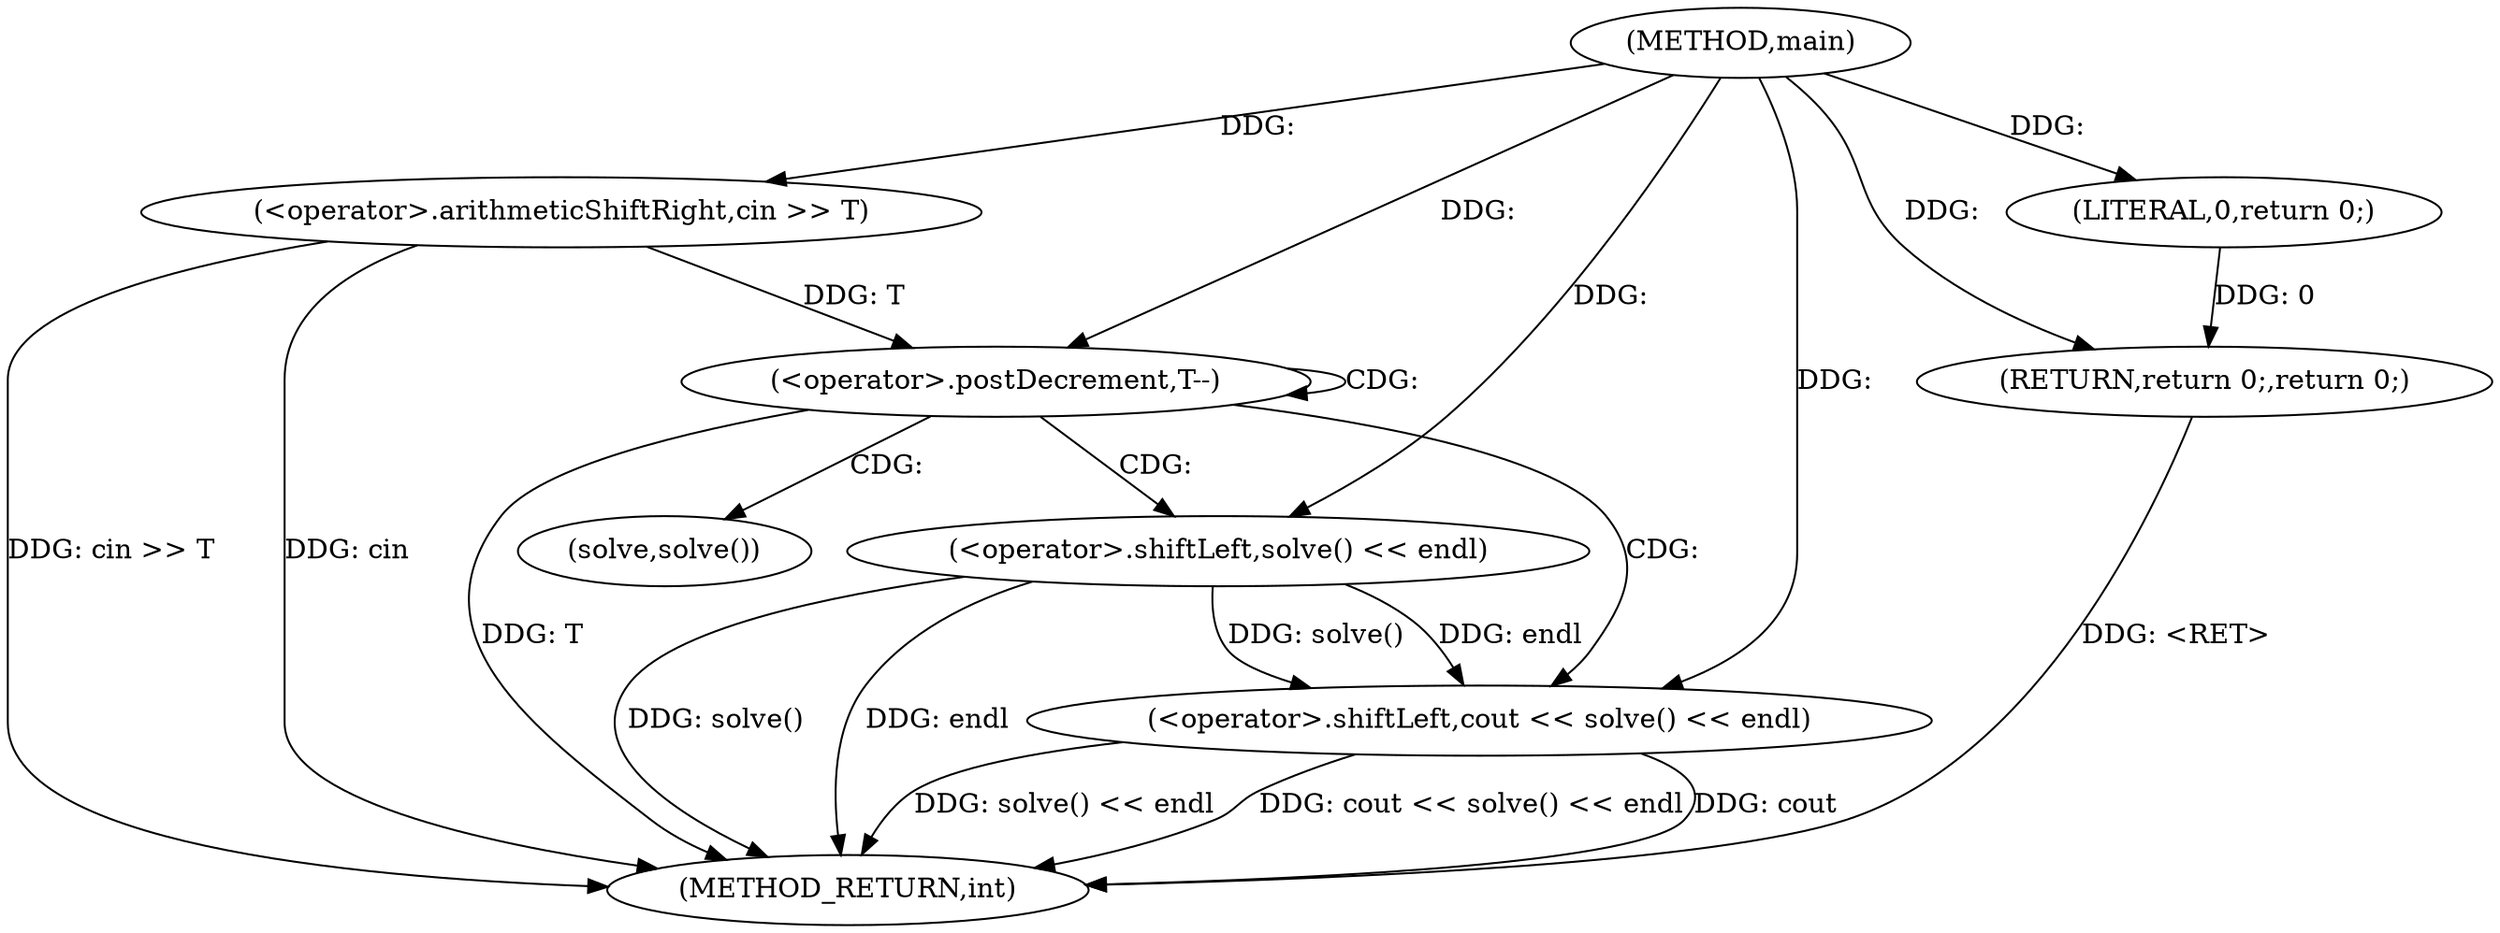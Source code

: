 digraph "main" {  
"1000173" [label = "(METHOD,main)" ]
"1000189" [label = "(METHOD_RETURN,int)" ]
"1000176" [label = "(<operator>.arithmeticShiftRight,cin >> T)" ]
"1000187" [label = "(RETURN,return 0;,return 0;)" ]
"1000180" [label = "(<operator>.postDecrement,T--)" ]
"1000182" [label = "(<operator>.shiftLeft,cout << solve() << endl)" ]
"1000188" [label = "(LITERAL,0,return 0;)" ]
"1000184" [label = "(<operator>.shiftLeft,solve() << endl)" ]
"1000185" [label = "(solve,solve())" ]
  "1000187" -> "1000189"  [ label = "DDG: <RET>"] 
  "1000176" -> "1000189"  [ label = "DDG: cin >> T"] 
  "1000180" -> "1000189"  [ label = "DDG: T"] 
  "1000184" -> "1000189"  [ label = "DDG: solve()"] 
  "1000182" -> "1000189"  [ label = "DDG: solve() << endl"] 
  "1000182" -> "1000189"  [ label = "DDG: cout << solve() << endl"] 
  "1000184" -> "1000189"  [ label = "DDG: endl"] 
  "1000182" -> "1000189"  [ label = "DDG: cout"] 
  "1000176" -> "1000189"  [ label = "DDG: cin"] 
  "1000188" -> "1000187"  [ label = "DDG: 0"] 
  "1000173" -> "1000187"  [ label = "DDG: "] 
  "1000173" -> "1000176"  [ label = "DDG: "] 
  "1000173" -> "1000188"  [ label = "DDG: "] 
  "1000176" -> "1000180"  [ label = "DDG: T"] 
  "1000173" -> "1000180"  [ label = "DDG: "] 
  "1000173" -> "1000182"  [ label = "DDG: "] 
  "1000184" -> "1000182"  [ label = "DDG: endl"] 
  "1000184" -> "1000182"  [ label = "DDG: solve()"] 
  "1000173" -> "1000184"  [ label = "DDG: "] 
  "1000180" -> "1000182"  [ label = "CDG: "] 
  "1000180" -> "1000184"  [ label = "CDG: "] 
  "1000180" -> "1000180"  [ label = "CDG: "] 
  "1000180" -> "1000185"  [ label = "CDG: "] 
}
